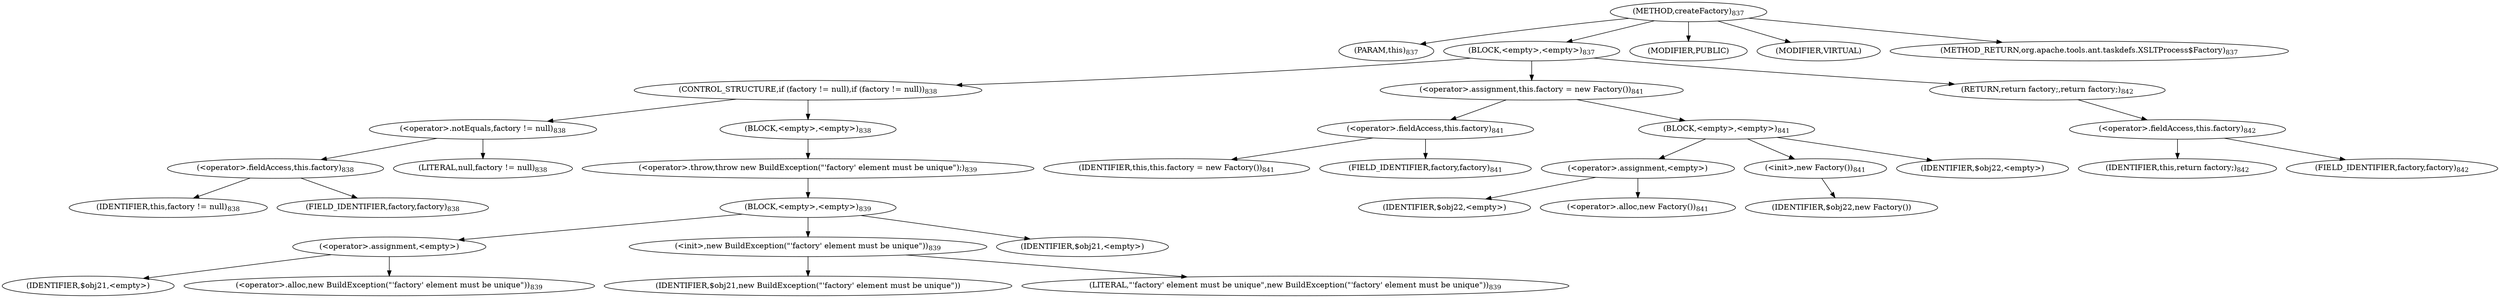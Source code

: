 digraph "createFactory" {  
"1726" [label = <(METHOD,createFactory)<SUB>837</SUB>> ]
"1727" [label = <(PARAM,this)<SUB>837</SUB>> ]
"1728" [label = <(BLOCK,&lt;empty&gt;,&lt;empty&gt;)<SUB>837</SUB>> ]
"1729" [label = <(CONTROL_STRUCTURE,if (factory != null),if (factory != null))<SUB>838</SUB>> ]
"1730" [label = <(&lt;operator&gt;.notEquals,factory != null)<SUB>838</SUB>> ]
"1731" [label = <(&lt;operator&gt;.fieldAccess,this.factory)<SUB>838</SUB>> ]
"1732" [label = <(IDENTIFIER,this,factory != null)<SUB>838</SUB>> ]
"1733" [label = <(FIELD_IDENTIFIER,factory,factory)<SUB>838</SUB>> ]
"1734" [label = <(LITERAL,null,factory != null)<SUB>838</SUB>> ]
"1735" [label = <(BLOCK,&lt;empty&gt;,&lt;empty&gt;)<SUB>838</SUB>> ]
"1736" [label = <(&lt;operator&gt;.throw,throw new BuildException(&quot;'factory' element must be unique&quot;);)<SUB>839</SUB>> ]
"1737" [label = <(BLOCK,&lt;empty&gt;,&lt;empty&gt;)<SUB>839</SUB>> ]
"1738" [label = <(&lt;operator&gt;.assignment,&lt;empty&gt;)> ]
"1739" [label = <(IDENTIFIER,$obj21,&lt;empty&gt;)> ]
"1740" [label = <(&lt;operator&gt;.alloc,new BuildException(&quot;'factory' element must be unique&quot;))<SUB>839</SUB>> ]
"1741" [label = <(&lt;init&gt;,new BuildException(&quot;'factory' element must be unique&quot;))<SUB>839</SUB>> ]
"1742" [label = <(IDENTIFIER,$obj21,new BuildException(&quot;'factory' element must be unique&quot;))> ]
"1743" [label = <(LITERAL,&quot;'factory' element must be unique&quot;,new BuildException(&quot;'factory' element must be unique&quot;))<SUB>839</SUB>> ]
"1744" [label = <(IDENTIFIER,$obj21,&lt;empty&gt;)> ]
"1745" [label = <(&lt;operator&gt;.assignment,this.factory = new Factory())<SUB>841</SUB>> ]
"1746" [label = <(&lt;operator&gt;.fieldAccess,this.factory)<SUB>841</SUB>> ]
"1747" [label = <(IDENTIFIER,this,this.factory = new Factory())<SUB>841</SUB>> ]
"1748" [label = <(FIELD_IDENTIFIER,factory,factory)<SUB>841</SUB>> ]
"1749" [label = <(BLOCK,&lt;empty&gt;,&lt;empty&gt;)<SUB>841</SUB>> ]
"1750" [label = <(&lt;operator&gt;.assignment,&lt;empty&gt;)> ]
"1751" [label = <(IDENTIFIER,$obj22,&lt;empty&gt;)> ]
"1752" [label = <(&lt;operator&gt;.alloc,new Factory())<SUB>841</SUB>> ]
"1753" [label = <(&lt;init&gt;,new Factory())<SUB>841</SUB>> ]
"1754" [label = <(IDENTIFIER,$obj22,new Factory())> ]
"1755" [label = <(IDENTIFIER,$obj22,&lt;empty&gt;)> ]
"1756" [label = <(RETURN,return factory;,return factory;)<SUB>842</SUB>> ]
"1757" [label = <(&lt;operator&gt;.fieldAccess,this.factory)<SUB>842</SUB>> ]
"1758" [label = <(IDENTIFIER,this,return factory;)<SUB>842</SUB>> ]
"1759" [label = <(FIELD_IDENTIFIER,factory,factory)<SUB>842</SUB>> ]
"1760" [label = <(MODIFIER,PUBLIC)> ]
"1761" [label = <(MODIFIER,VIRTUAL)> ]
"1762" [label = <(METHOD_RETURN,org.apache.tools.ant.taskdefs.XSLTProcess$Factory)<SUB>837</SUB>> ]
  "1726" -> "1727" 
  "1726" -> "1728" 
  "1726" -> "1760" 
  "1726" -> "1761" 
  "1726" -> "1762" 
  "1728" -> "1729" 
  "1728" -> "1745" 
  "1728" -> "1756" 
  "1729" -> "1730" 
  "1729" -> "1735" 
  "1730" -> "1731" 
  "1730" -> "1734" 
  "1731" -> "1732" 
  "1731" -> "1733" 
  "1735" -> "1736" 
  "1736" -> "1737" 
  "1737" -> "1738" 
  "1737" -> "1741" 
  "1737" -> "1744" 
  "1738" -> "1739" 
  "1738" -> "1740" 
  "1741" -> "1742" 
  "1741" -> "1743" 
  "1745" -> "1746" 
  "1745" -> "1749" 
  "1746" -> "1747" 
  "1746" -> "1748" 
  "1749" -> "1750" 
  "1749" -> "1753" 
  "1749" -> "1755" 
  "1750" -> "1751" 
  "1750" -> "1752" 
  "1753" -> "1754" 
  "1756" -> "1757" 
  "1757" -> "1758" 
  "1757" -> "1759" 
}
